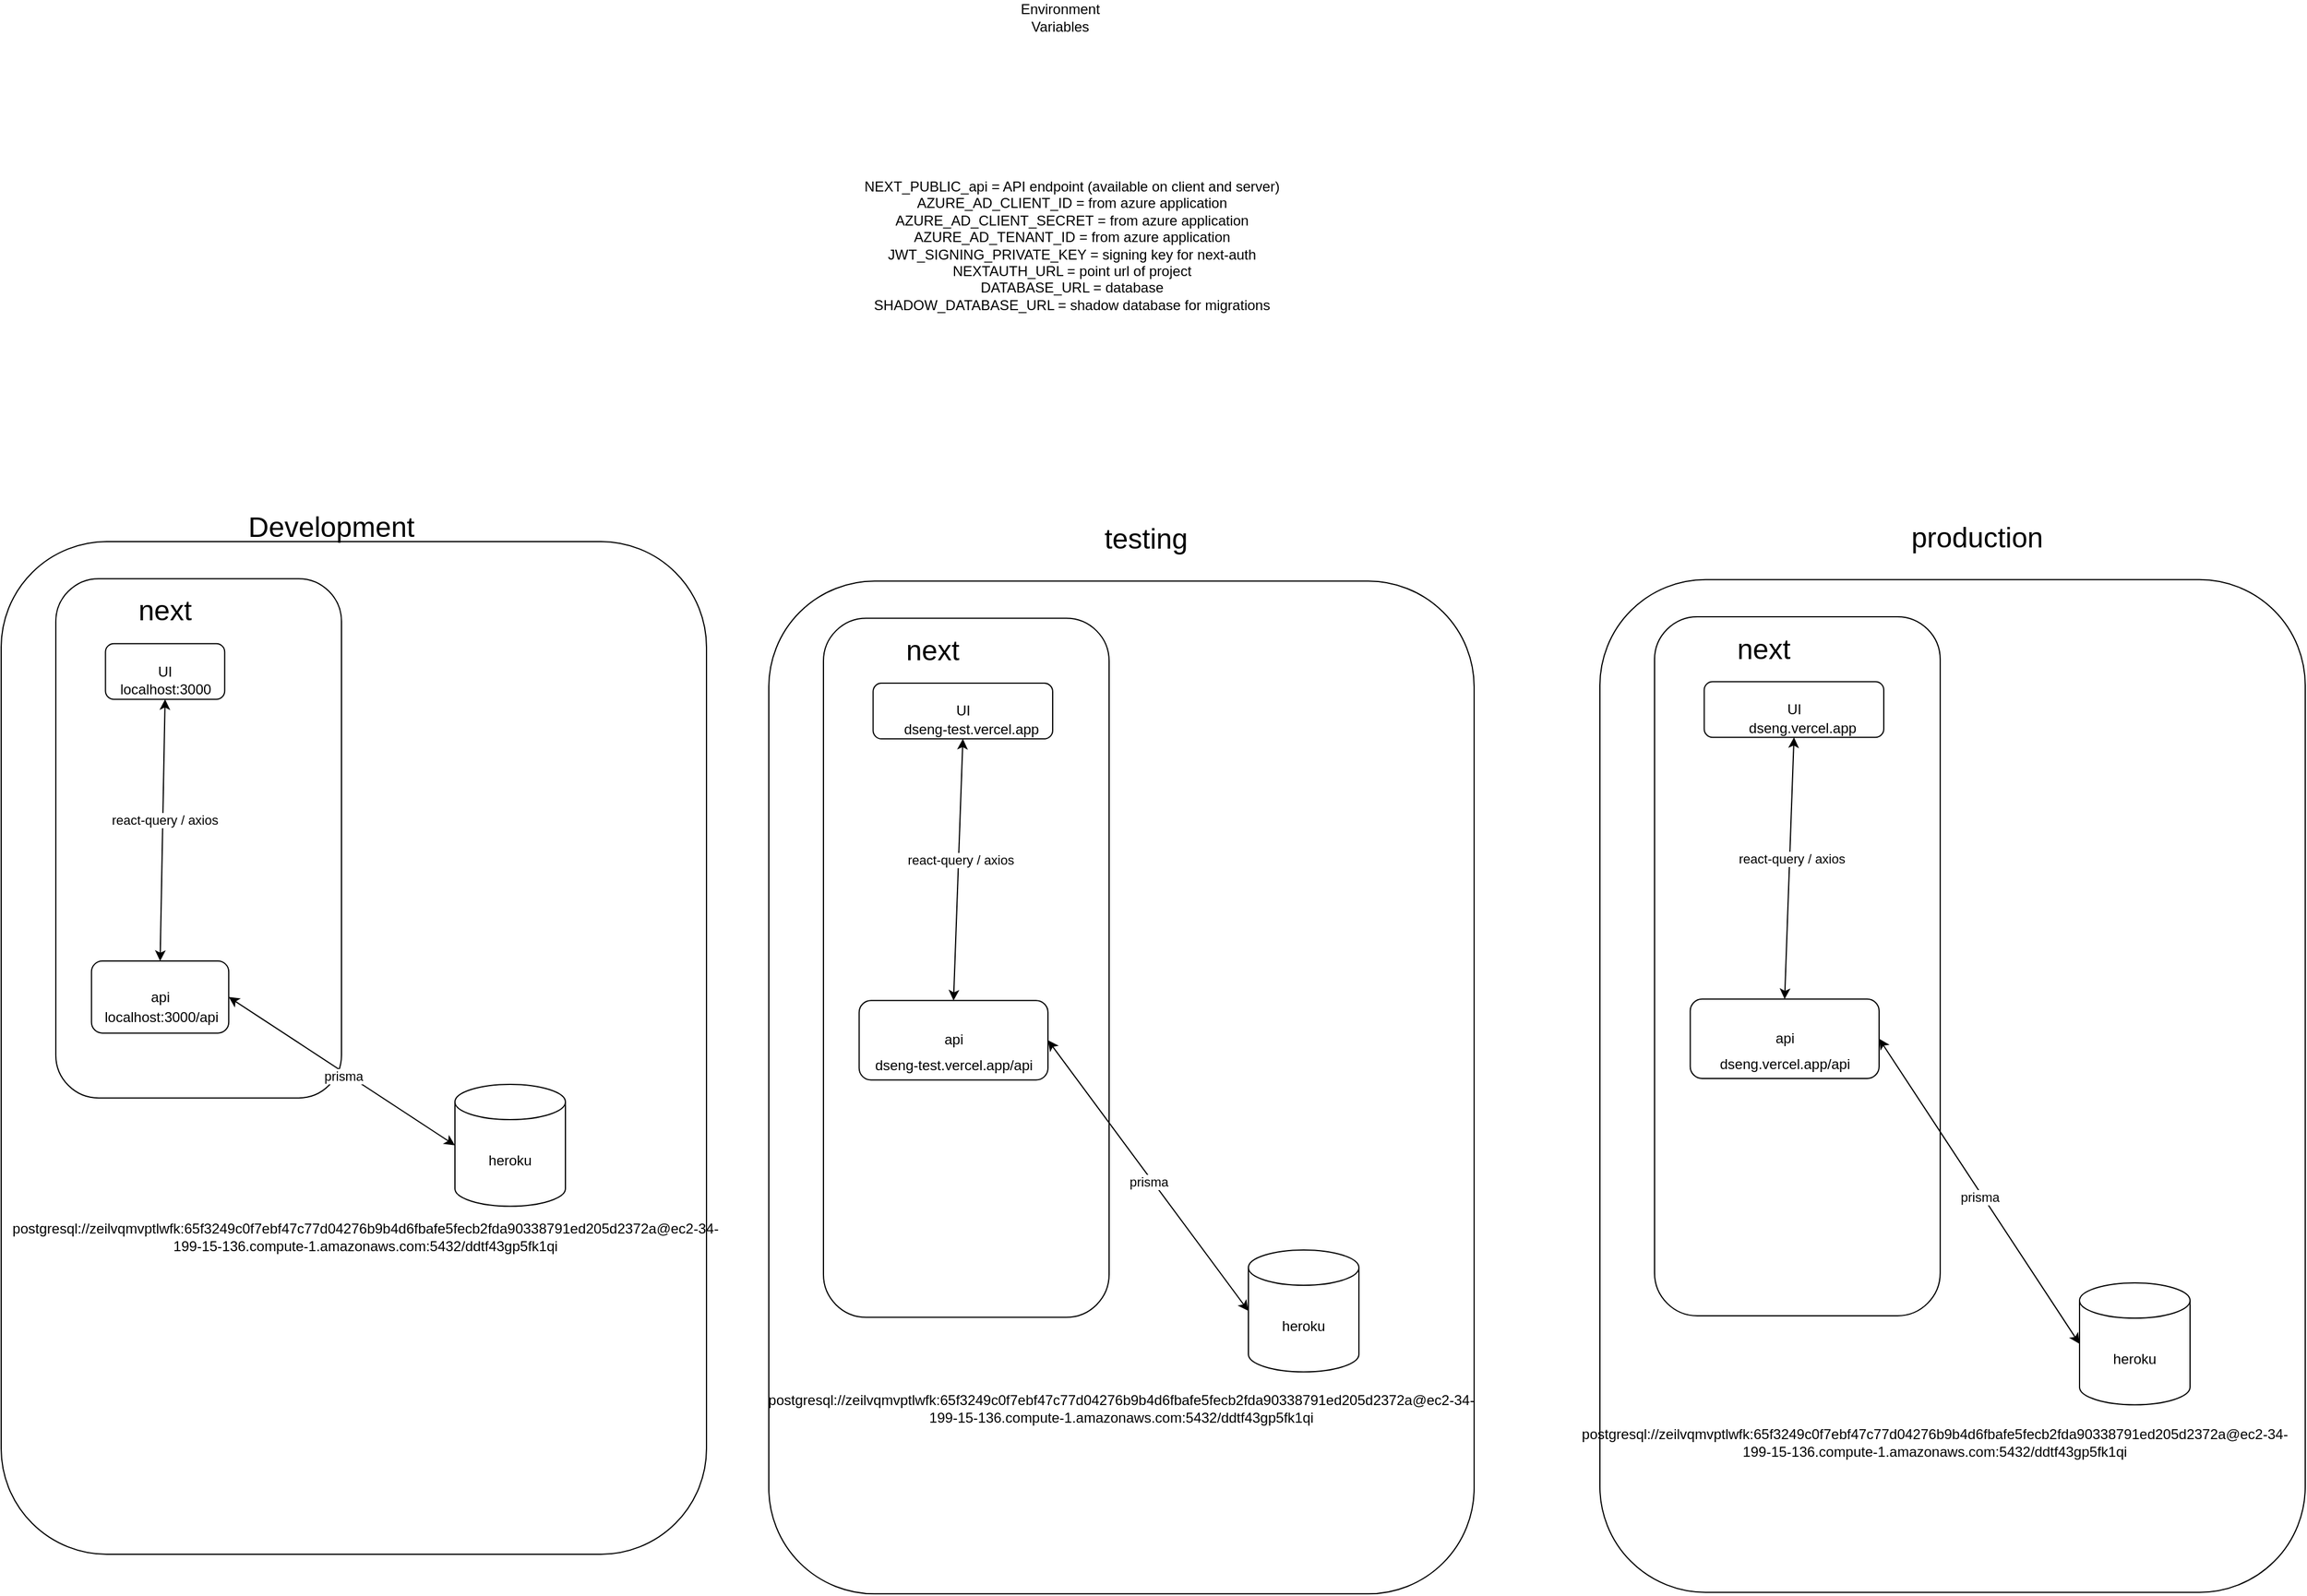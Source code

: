 <mxfile>
    <diagram id="iCbX8zBsbTBgs2p89IsJ" name="Page-1">
        <mxGraphModel dx="2113" dy="2837" grid="0" gridSize="10" guides="1" tooltips="1" connect="1" arrows="1" fold="1" page="0" pageScale="1" pageWidth="1600" pageHeight="1200" math="0" shadow="0">
            <root>
                <mxCell id="0"/>
                <mxCell id="1" parent="0"/>
                <mxCell id="97" value="" style="group;" parent="1" vertex="1" connectable="0">
                    <mxGeometry x="171" y="-1100" width="901" height="886" as="geometry"/>
                </mxCell>
                <mxCell id="98" value="" style="group;" parent="97" vertex="1" connectable="0">
                    <mxGeometry width="901" height="886" as="geometry"/>
                </mxCell>
                <mxCell id="99" value="" style="rounded=1;whiteSpace=wrap;html=1;" parent="98" vertex="1">
                    <mxGeometry width="600" height="862" as="geometry"/>
                </mxCell>
                <mxCell id="102" value="heroku" style="shape=cylinder3;whiteSpace=wrap;html=1;boundedLbl=1;backgroundOutline=1;size=15;" parent="98" vertex="1">
                    <mxGeometry x="386" y="462" width="94" height="103.74" as="geometry"/>
                </mxCell>
                <mxCell id="192" value="postgresql://zeilvqmvptlwfk:65f3249c0f7ebf47c77d04276b9b4d6fbafe5fecb2fda90338791ed205d2372a@ec2-34-199-15-136.compute-1.amazonaws.com:5432/ddtf43gp5fk1qi" style="text;html=1;strokeColor=none;fillColor=none;align=center;verticalAlign=middle;whiteSpace=wrap;rounded=0;" vertex="1" parent="98">
                    <mxGeometry x="4" y="553" width="612" height="78" as="geometry"/>
                </mxCell>
                <mxCell id="104" value="" style="group;" parent="97" vertex="1" connectable="0">
                    <mxGeometry x="46.479" y="31.579" width="243" height="595" as="geometry"/>
                </mxCell>
                <mxCell id="105" value="" style="rounded=1;whiteSpace=wrap;html=1;" parent="104" vertex="1">
                    <mxGeometry width="243" height="442" as="geometry"/>
                </mxCell>
                <mxCell id="106" value="&lt;font style=&quot;font-size: 24px&quot;&gt;next&lt;/font&gt;" style="text;html=1;strokeColor=none;fillColor=none;align=center;verticalAlign=middle;whiteSpace=wrap;rounded=0;" parent="104" vertex="1">
                    <mxGeometry x="63.38" y="15.789" width="59.155" height="23.684" as="geometry"/>
                </mxCell>
                <mxCell id="107" value="UI" style="rounded=1;whiteSpace=wrap;html=1;" parent="104" vertex="1">
                    <mxGeometry x="42.254" y="55.263" width="101.408" height="47.368" as="geometry"/>
                </mxCell>
                <mxCell id="108" value="api" style="rounded=1;whiteSpace=wrap;html=1;" parent="104" vertex="1">
                    <mxGeometry x="30.36" y="325.42" width="116.75" height="61.32" as="geometry"/>
                </mxCell>
                <mxCell id="109" value="" style="endArrow=classic;startArrow=classic;html=1;entryX=0.5;entryY=1;entryDx=0;entryDy=0;exitX=0.5;exitY=0;exitDx=0;exitDy=0;" parent="104" source="108" target="107" edge="1">
                    <mxGeometry width="50" height="50" relative="1" as="geometry">
                        <mxPoint x="135.211" y="284.211" as="sourcePoint"/>
                        <mxPoint x="177.465" y="244.737" as="targetPoint"/>
                    </mxGeometry>
                </mxCell>
                <mxCell id="110" value="react-query / axios" style="edgeLabel;html=1;align=center;verticalAlign=middle;resizable=0;points=[];" parent="109" vertex="1" connectable="0">
                    <mxGeometry x="0.078" y="-1" relative="1" as="geometry">
                        <mxPoint as="offset"/>
                    </mxGeometry>
                </mxCell>
                <mxCell id="111" value="localhost:3000" style="text;html=1;strokeColor=none;fillColor=none;align=center;verticalAlign=middle;whiteSpace=wrap;rounded=0;" parent="104" vertex="1">
                    <mxGeometry x="59.155" y="86.842" width="67.606" height="15.789" as="geometry"/>
                </mxCell>
                <mxCell id="112" value="localhost:3000/api" style="text;html=1;strokeColor=none;fillColor=none;align=center;verticalAlign=middle;whiteSpace=wrap;rounded=0;" parent="104" vertex="1">
                    <mxGeometry x="47.264" y="365.163" width="84.507" height="15.789" as="geometry"/>
                </mxCell>
                <mxCell id="113" value="" style="endArrow=classic;startArrow=classic;html=1;exitX=1;exitY=0.5;exitDx=0;exitDy=0;entryX=0;entryY=0.5;entryDx=0;entryDy=0;entryPerimeter=0;" parent="97" source="108" target="102" edge="1">
                    <mxGeometry width="50" height="50" relative="1" as="geometry">
                        <mxPoint x="181.69" y="205.263" as="sourcePoint"/>
                        <mxPoint x="223.944" y="165.789" as="targetPoint"/>
                    </mxGeometry>
                </mxCell>
                <mxCell id="114" value="prisma" style="edgeLabel;html=1;align=center;verticalAlign=middle;resizable=0;points=[];" parent="113" vertex="1" connectable="0">
                    <mxGeometry x="0.027" y="-3" relative="1" as="geometry">
                        <mxPoint as="offset"/>
                    </mxGeometry>
                </mxCell>
                <mxCell id="100" value="&lt;font style=&quot;font-size: 24px&quot;&gt;Development&lt;/font&gt;" style="text;html=1;strokeColor=none;fillColor=none;align=center;verticalAlign=middle;whiteSpace=wrap;rounded=0;" parent="1" vertex="1">
                    <mxGeometry x="389" y="-1124" width="126.48" height="23.68" as="geometry"/>
                </mxCell>
                <mxCell id="118" value="&lt;font style=&quot;font-size: 24px&quot;&gt;testing&lt;/font&gt;" style="text;html=1;strokeColor=none;fillColor=none;align=center;verticalAlign=middle;whiteSpace=wrap;rounded=0;" parent="1" vertex="1">
                    <mxGeometry x="1082" y="-1114" width="126.48" height="23.68" as="geometry"/>
                </mxCell>
                <mxCell id="160" value="Environment Variables" style="text;html=1;strokeColor=none;fillColor=none;align=center;verticalAlign=middle;whiteSpace=wrap;rounded=0;" vertex="1" parent="1">
                    <mxGeometry x="1021" y="-1556" width="102" height="20" as="geometry"/>
                </mxCell>
                <mxCell id="161" value="NEXT_PUBLIC_api = API endpoint (available on client and server)&lt;br&gt;AZURE_AD_CLIENT_ID = from azure application&lt;br&gt;AZURE_AD_CLIENT_SECRET&amp;nbsp;= from azure application&lt;br&gt;AZURE_AD_TENANT_ID&amp;nbsp;= from azure application&lt;br&gt;JWT_SIGNING_PRIVATE_KEY = signing key for next-auth&lt;br&gt;NEXTAUTH_URL = point url of project&lt;br&gt;DATABASE_URL = database&lt;br&gt;SHADOW_DATABASE_URL = shadow database for migrations" style="text;html=1;strokeColor=none;fillColor=none;align=center;verticalAlign=middle;whiteSpace=wrap;rounded=0;" vertex="1" parent="1">
                    <mxGeometry x="855" y="-1423" width="454" height="141" as="geometry"/>
                </mxCell>
                <mxCell id="162" value="" style="rounded=1;whiteSpace=wrap;html=1;" vertex="1" parent="1">
                    <mxGeometry x="824" y="-1066.32" width="600" height="862" as="geometry"/>
                </mxCell>
                <mxCell id="163" value="heroku" style="shape=cylinder3;whiteSpace=wrap;html=1;boundedLbl=1;backgroundOutline=1;size=15;" vertex="1" parent="1">
                    <mxGeometry x="1232" y="-497.0" width="94" height="103.74" as="geometry"/>
                </mxCell>
                <mxCell id="164" value="" style="group;" vertex="1" connectable="0" parent="1">
                    <mxGeometry x="870.479" y="-1034.741" width="243" height="595" as="geometry"/>
                </mxCell>
                <mxCell id="165" value="" style="rounded=1;whiteSpace=wrap;html=1;" vertex="1" parent="164">
                    <mxGeometry width="243" height="595" as="geometry"/>
                </mxCell>
                <mxCell id="166" value="&lt;font style=&quot;font-size: 24px&quot;&gt;next&lt;/font&gt;" style="text;html=1;strokeColor=none;fillColor=none;align=center;verticalAlign=middle;whiteSpace=wrap;rounded=0;" vertex="1" parent="164">
                    <mxGeometry x="63.38" y="15.789" width="59.155" height="23.684" as="geometry"/>
                </mxCell>
                <mxCell id="167" value="UI" style="rounded=1;whiteSpace=wrap;html=1;" vertex="1" parent="164">
                    <mxGeometry x="42.25" y="55.26" width="152.75" height="47.37" as="geometry"/>
                </mxCell>
                <mxCell id="168" value="api" style="rounded=1;whiteSpace=wrap;html=1;" vertex="1" parent="164">
                    <mxGeometry x="30.36" y="325.42" width="160.64" height="67.58" as="geometry"/>
                </mxCell>
                <mxCell id="169" value="" style="endArrow=classic;startArrow=classic;html=1;entryX=0.5;entryY=1;entryDx=0;entryDy=0;exitX=0.5;exitY=0;exitDx=0;exitDy=0;" edge="1" parent="164" source="168" target="167">
                    <mxGeometry width="50" height="50" relative="1" as="geometry">
                        <mxPoint x="135.211" y="284.211" as="sourcePoint"/>
                        <mxPoint x="177.465" y="244.737" as="targetPoint"/>
                    </mxGeometry>
                </mxCell>
                <mxCell id="170" value="react-query / axios" style="edgeLabel;html=1;align=center;verticalAlign=middle;resizable=0;points=[];" vertex="1" connectable="0" parent="169">
                    <mxGeometry x="0.078" y="-1" relative="1" as="geometry">
                        <mxPoint as="offset"/>
                    </mxGeometry>
                </mxCell>
                <mxCell id="171" value="dseng-test.vercel.app" style="text;html=1;strokeColor=none;fillColor=none;align=center;verticalAlign=middle;whiteSpace=wrap;rounded=0;" vertex="1" parent="164">
                    <mxGeometry x="59.15" y="86.84" width="132.85" height="15.79" as="geometry"/>
                </mxCell>
                <mxCell id="172" value="dseng-test.vercel.app/api" style="text;html=1;strokeColor=none;fillColor=none;align=center;verticalAlign=middle;whiteSpace=wrap;rounded=0;" vertex="1" parent="164">
                    <mxGeometry x="41.37" y="372.74" width="138.61" height="15.79" as="geometry"/>
                </mxCell>
                <mxCell id="173" value="" style="endArrow=classic;startArrow=classic;html=1;exitX=1;exitY=0.5;exitDx=0;exitDy=0;entryX=0;entryY=0.5;entryDx=0;entryDy=0;entryPerimeter=0;" edge="1" parent="1" source="168" target="163">
                    <mxGeometry width="50" height="50" relative="1" as="geometry">
                        <mxPoint x="834.69" y="238.943" as="sourcePoint"/>
                        <mxPoint x="876.944" y="199.469" as="targetPoint"/>
                    </mxGeometry>
                </mxCell>
                <mxCell id="174" value="prisma" style="edgeLabel;html=1;align=center;verticalAlign=middle;resizable=0;points=[];" vertex="1" connectable="0" parent="173">
                    <mxGeometry x="0.027" y="-3" relative="1" as="geometry">
                        <mxPoint as="offset"/>
                    </mxGeometry>
                </mxCell>
                <mxCell id="178" value="&lt;font style=&quot;font-size: 24px&quot;&gt;production&lt;/font&gt;" style="text;html=1;strokeColor=none;fillColor=none;align=center;verticalAlign=middle;whiteSpace=wrap;rounded=0;" vertex="1" parent="1">
                    <mxGeometry x="1789" y="-1115.29" width="126.48" height="23.68" as="geometry"/>
                </mxCell>
                <mxCell id="179" value="" style="rounded=1;whiteSpace=wrap;html=1;" vertex="1" parent="1">
                    <mxGeometry x="1531" y="-1067.61" width="600" height="862" as="geometry"/>
                </mxCell>
                <mxCell id="180" value="heroku" style="shape=cylinder3;whiteSpace=wrap;html=1;boundedLbl=1;backgroundOutline=1;size=15;" vertex="1" parent="1">
                    <mxGeometry x="1939" y="-469" width="94" height="103.74" as="geometry"/>
                </mxCell>
                <mxCell id="181" value="" style="group;" vertex="1" connectable="0" parent="1">
                    <mxGeometry x="1577.479" y="-1036.031" width="243" height="595" as="geometry"/>
                </mxCell>
                <mxCell id="182" value="" style="rounded=1;whiteSpace=wrap;html=1;" vertex="1" parent="181">
                    <mxGeometry width="243" height="595" as="geometry"/>
                </mxCell>
                <mxCell id="183" value="&lt;font style=&quot;font-size: 24px&quot;&gt;next&lt;/font&gt;" style="text;html=1;strokeColor=none;fillColor=none;align=center;verticalAlign=middle;whiteSpace=wrap;rounded=0;" vertex="1" parent="181">
                    <mxGeometry x="63.38" y="15.789" width="59.155" height="23.684" as="geometry"/>
                </mxCell>
                <mxCell id="184" value="UI" style="rounded=1;whiteSpace=wrap;html=1;" vertex="1" parent="181">
                    <mxGeometry x="42.25" y="55.26" width="152.75" height="47.37" as="geometry"/>
                </mxCell>
                <mxCell id="185" value="api" style="rounded=1;whiteSpace=wrap;html=1;" vertex="1" parent="181">
                    <mxGeometry x="30.36" y="325.42" width="160.64" height="67.58" as="geometry"/>
                </mxCell>
                <mxCell id="186" value="" style="endArrow=classic;startArrow=classic;html=1;entryX=0.5;entryY=1;entryDx=0;entryDy=0;exitX=0.5;exitY=0;exitDx=0;exitDy=0;" edge="1" parent="181" source="185" target="184">
                    <mxGeometry width="50" height="50" relative="1" as="geometry">
                        <mxPoint x="135.211" y="284.211" as="sourcePoint"/>
                        <mxPoint x="177.465" y="244.737" as="targetPoint"/>
                    </mxGeometry>
                </mxCell>
                <mxCell id="187" value="react-query / axios" style="edgeLabel;html=1;align=center;verticalAlign=middle;resizable=0;points=[];" vertex="1" connectable="0" parent="186">
                    <mxGeometry x="0.078" y="-1" relative="1" as="geometry">
                        <mxPoint as="offset"/>
                    </mxGeometry>
                </mxCell>
                <mxCell id="188" value="dseng.vercel.app" style="text;html=1;strokeColor=none;fillColor=none;align=center;verticalAlign=middle;whiteSpace=wrap;rounded=0;" vertex="1" parent="181">
                    <mxGeometry x="59.15" y="86.84" width="132.85" height="15.79" as="geometry"/>
                </mxCell>
                <mxCell id="189" value="dseng.vercel.app/api" style="text;html=1;strokeColor=none;fillColor=none;align=center;verticalAlign=middle;whiteSpace=wrap;rounded=0;" vertex="1" parent="181">
                    <mxGeometry x="41.37" y="372.74" width="138.61" height="15.79" as="geometry"/>
                </mxCell>
                <mxCell id="190" value="" style="endArrow=classic;startArrow=classic;html=1;exitX=1;exitY=0.5;exitDx=0;exitDy=0;entryX=0;entryY=0.5;entryDx=0;entryDy=0;entryPerimeter=0;" edge="1" parent="1" source="185" target="180">
                    <mxGeometry width="50" height="50" relative="1" as="geometry">
                        <mxPoint x="1541.69" y="237.653" as="sourcePoint"/>
                        <mxPoint x="1583.944" y="198.179" as="targetPoint"/>
                    </mxGeometry>
                </mxCell>
                <mxCell id="191" value="prisma" style="edgeLabel;html=1;align=center;verticalAlign=middle;resizable=0;points=[];" vertex="1" connectable="0" parent="190">
                    <mxGeometry x="0.027" y="-3" relative="1" as="geometry">
                        <mxPoint as="offset"/>
                    </mxGeometry>
                </mxCell>
                <mxCell id="194" value="postgresql://zeilvqmvptlwfk:65f3249c0f7ebf47c77d04276b9b4d6fbafe5fecb2fda90338791ed205d2372a@ec2-34-199-15-136.compute-1.amazonaws.com:5432/ddtf43gp5fk1qi" style="text;html=1;strokeColor=none;fillColor=none;align=center;verticalAlign=middle;whiteSpace=wrap;rounded=0;" vertex="1" parent="1">
                    <mxGeometry x="818" y="-401" width="612" height="78" as="geometry"/>
                </mxCell>
                <mxCell id="195" value="postgresql://zeilvqmvptlwfk:65f3249c0f7ebf47c77d04276b9b4d6fbafe5fecb2fda90338791ed205d2372a@ec2-34-199-15-136.compute-1.amazonaws.com:5432/ddtf43gp5fk1qi" style="text;html=1;strokeColor=none;fillColor=none;align=center;verticalAlign=middle;whiteSpace=wrap;rounded=0;" vertex="1" parent="1">
                    <mxGeometry x="1510" y="-372" width="612" height="78" as="geometry"/>
                </mxCell>
            </root>
        </mxGraphModel>
    </diagram>
</mxfile>